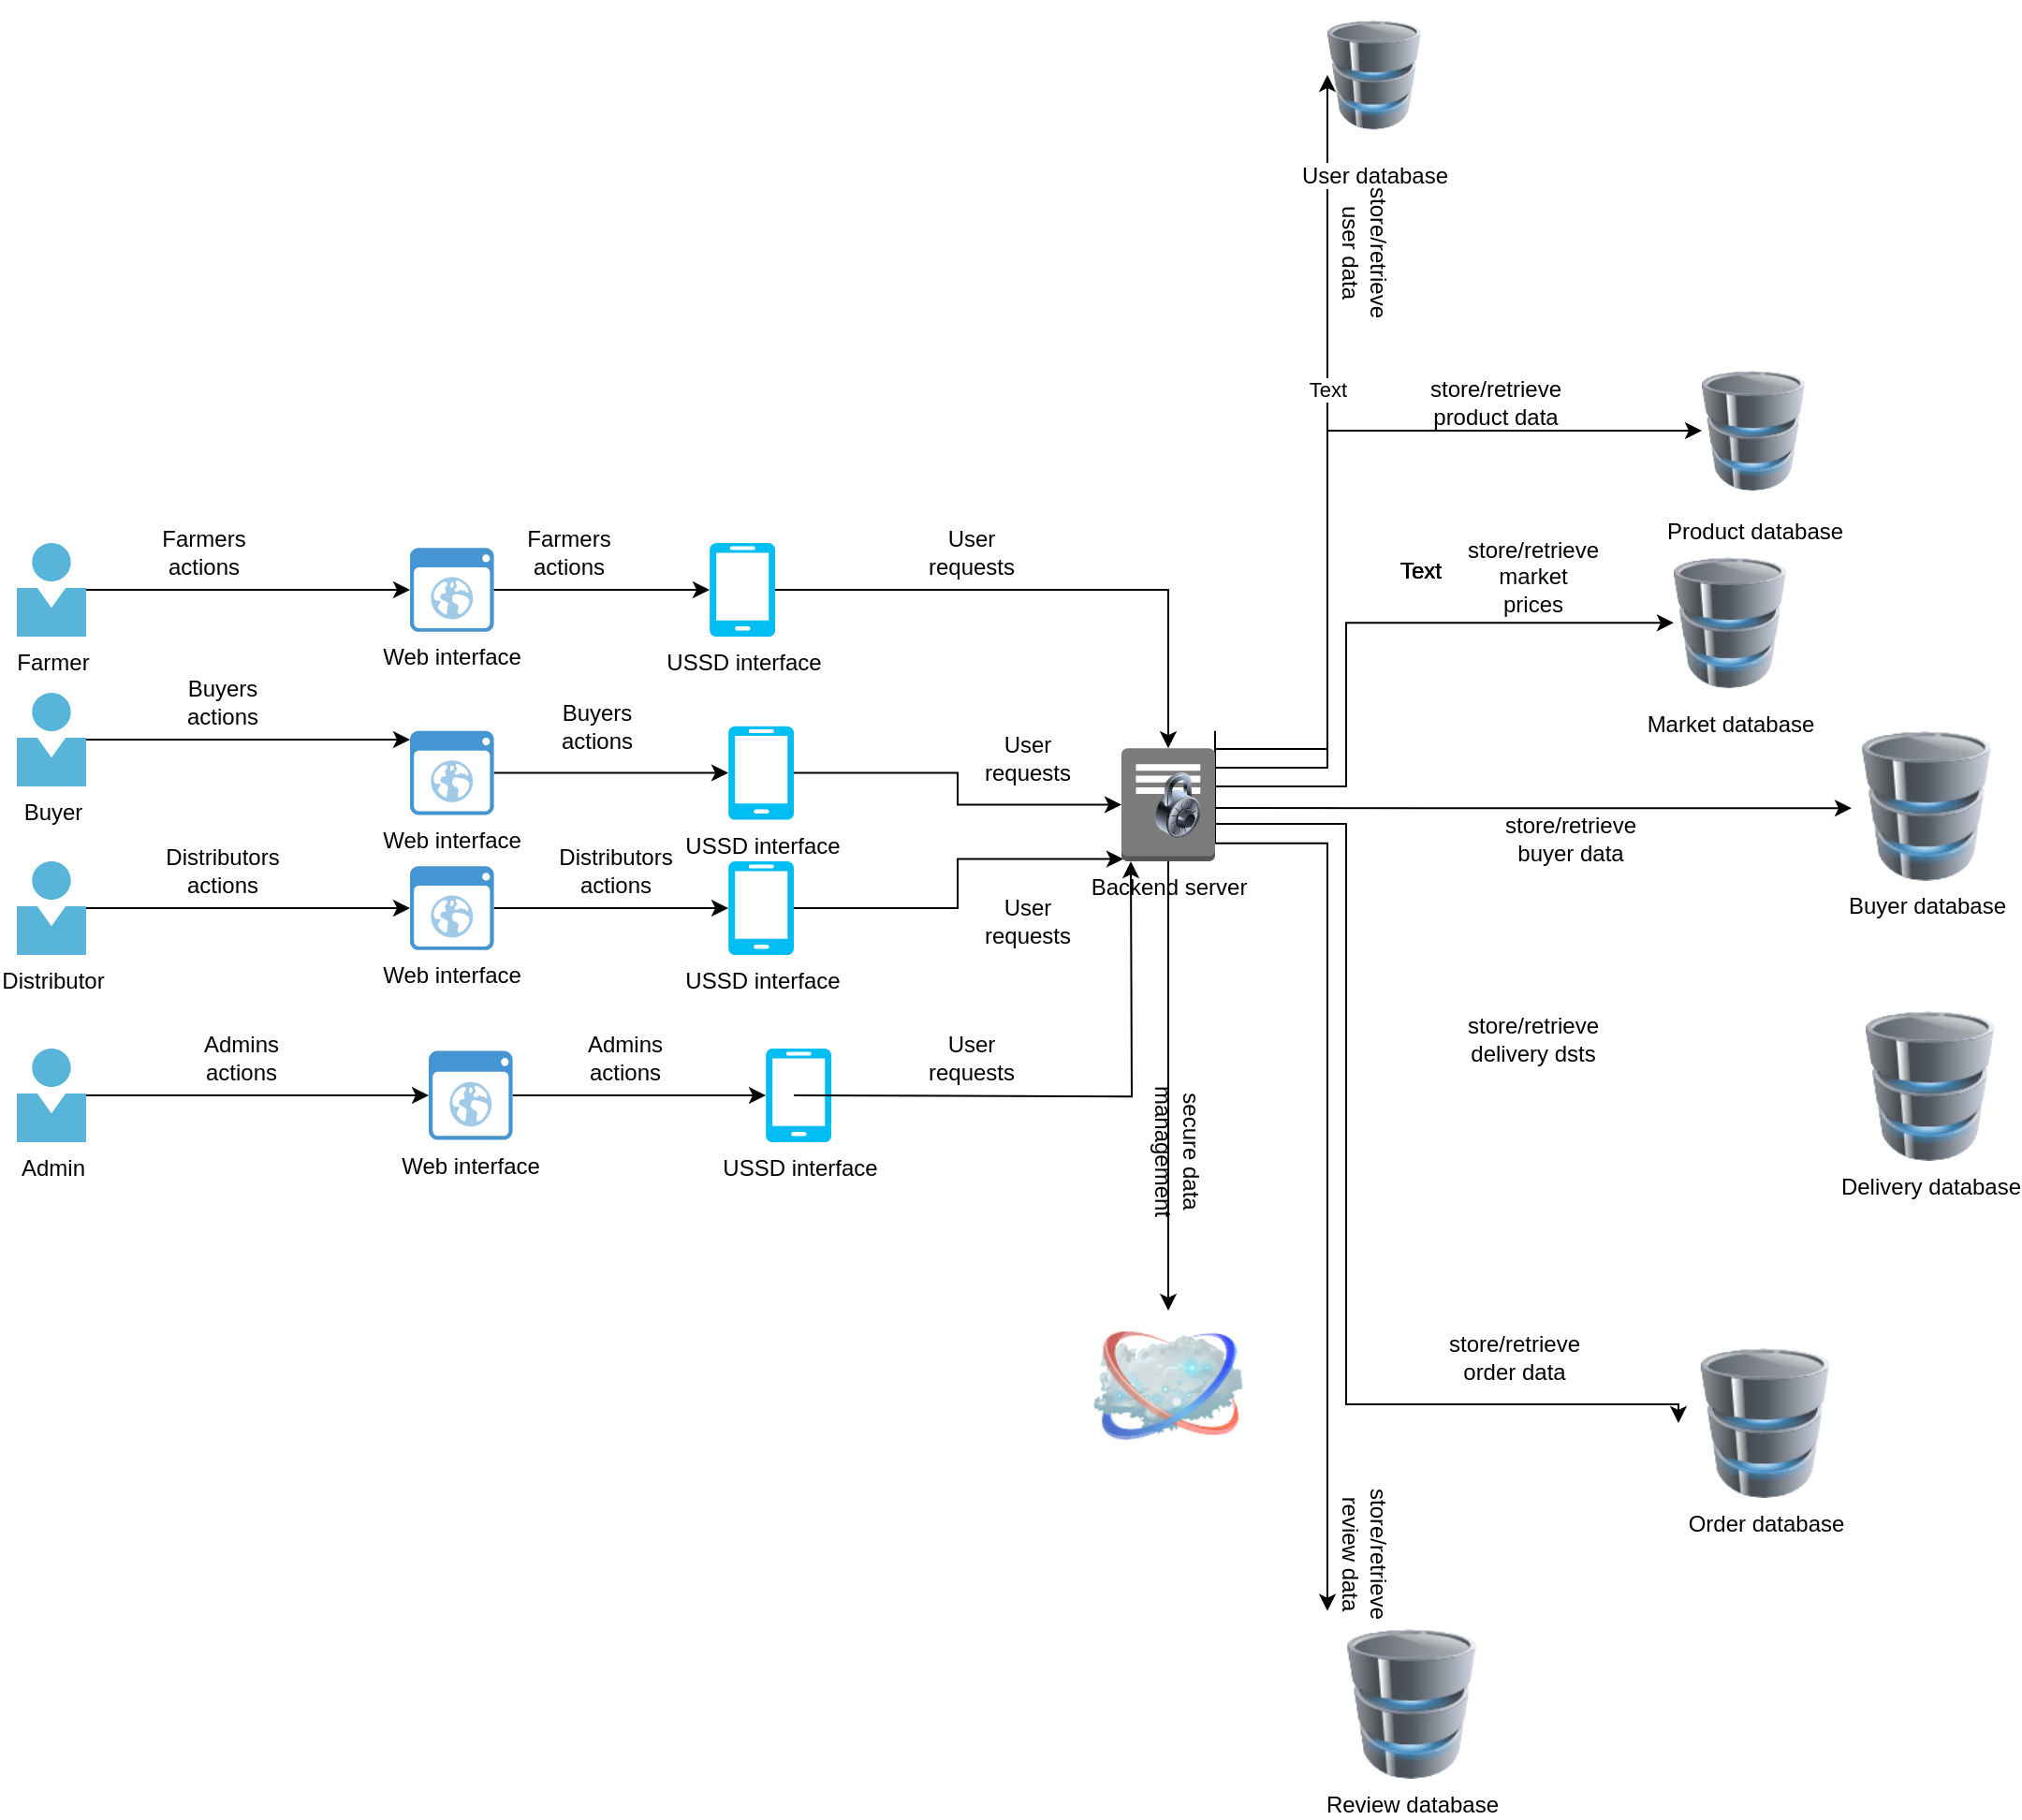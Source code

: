 <mxfile version="24.4.10" type="github">
  <diagram name="Page-1" id="iNCkGM2K7MBKwa0kxozi">
    <mxGraphModel dx="1088" dy="1569" grid="1" gridSize="10" guides="1" tooltips="1" connect="1" arrows="1" fold="1" page="1" pageScale="1" pageWidth="850" pageHeight="1100" math="0" shadow="0">
      <root>
        <mxCell id="0" />
        <mxCell id="1" parent="0" />
        <mxCell id="yUHNbqOCDe-aBX4DQZRA-5" value="Web interface" style="shadow=0;dashed=0;html=1;strokeColor=none;fillColor=#4495D1;labelPosition=center;verticalLabelPosition=bottom;verticalAlign=top;align=center;outlineConnect=0;shape=mxgraph.veeam.2d.web_ui;" vertex="1" parent="1">
          <mxGeometry x="340" y="12.6" width="44.8" height="44.8" as="geometry" />
        </mxCell>
        <mxCell id="yUHNbqOCDe-aBX4DQZRA-13" style="edgeStyle=orthogonalEdgeStyle;rounded=0;orthogonalLoop=1;jettySize=auto;html=1;" edge="1" parent="1" source="yUHNbqOCDe-aBX4DQZRA-6" target="yUHNbqOCDe-aBX4DQZRA-18">
          <mxGeometry relative="1" as="geometry">
            <mxPoint x="310.0" y="180" as="targetPoint" />
          </mxGeometry>
        </mxCell>
        <mxCell id="yUHNbqOCDe-aBX4DQZRA-6" value="Distributor" style="image;sketch=0;aspect=fixed;html=1;points=[];align=center;fontSize=12;image=img/lib/mscae/Person.svg;" vertex="1" parent="1">
          <mxGeometry x="130" y="180" width="37" height="50" as="geometry" />
        </mxCell>
        <mxCell id="yUHNbqOCDe-aBX4DQZRA-11" style="edgeStyle=orthogonalEdgeStyle;rounded=0;orthogonalLoop=1;jettySize=auto;html=1;" edge="1" parent="1" source="yUHNbqOCDe-aBX4DQZRA-7" target="yUHNbqOCDe-aBX4DQZRA-5">
          <mxGeometry relative="1" as="geometry" />
        </mxCell>
        <mxCell id="yUHNbqOCDe-aBX4DQZRA-7" value="Farmer" style="image;sketch=0;aspect=fixed;html=1;points=[];align=center;fontSize=12;image=img/lib/mscae/Person.svg;" vertex="1" parent="1">
          <mxGeometry x="130" y="10" width="37" height="50" as="geometry" />
        </mxCell>
        <mxCell id="yUHNbqOCDe-aBX4DQZRA-14" style="edgeStyle=orthogonalEdgeStyle;rounded=0;orthogonalLoop=1;jettySize=auto;html=1;" edge="1" parent="1" source="yUHNbqOCDe-aBX4DQZRA-8" target="yUHNbqOCDe-aBX4DQZRA-17">
          <mxGeometry relative="1" as="geometry" />
        </mxCell>
        <mxCell id="yUHNbqOCDe-aBX4DQZRA-8" value="Admin" style="image;sketch=0;aspect=fixed;html=1;points=[];align=center;fontSize=12;image=img/lib/mscae/Person.svg;" vertex="1" parent="1">
          <mxGeometry x="130" y="280" width="37" height="50" as="geometry" />
        </mxCell>
        <mxCell id="yUHNbqOCDe-aBX4DQZRA-12" style="edgeStyle=orthogonalEdgeStyle;rounded=0;orthogonalLoop=1;jettySize=auto;html=1;" edge="1" parent="1" source="yUHNbqOCDe-aBX4DQZRA-9" target="yUHNbqOCDe-aBX4DQZRA-16">
          <mxGeometry relative="1" as="geometry">
            <Array as="points">
              <mxPoint x="380" y="115" />
              <mxPoint x="380" y="142" />
            </Array>
          </mxGeometry>
        </mxCell>
        <mxCell id="yUHNbqOCDe-aBX4DQZRA-9" value="Buyer" style="image;sketch=0;aspect=fixed;html=1;points=[];align=center;fontSize=12;image=img/lib/mscae/Person.svg;" vertex="1" parent="1">
          <mxGeometry x="130" y="90" width="37" height="50" as="geometry" />
        </mxCell>
        <mxCell id="yUHNbqOCDe-aBX4DQZRA-39" style="edgeStyle=orthogonalEdgeStyle;rounded=0;orthogonalLoop=1;jettySize=auto;html=1;entryX=0;entryY=0.5;entryDx=0;entryDy=0;" edge="1" parent="1" source="yUHNbqOCDe-aBX4DQZRA-15" target="yUHNbqOCDe-aBX4DQZRA-32">
          <mxGeometry relative="1" as="geometry">
            <Array as="points">
              <mxPoint x="830" y="130" />
            </Array>
          </mxGeometry>
        </mxCell>
        <mxCell id="yUHNbqOCDe-aBX4DQZRA-83" value="Text" style="edgeLabel;html=1;align=center;verticalAlign=middle;resizable=0;points=[];" vertex="1" connectable="0" parent="yUHNbqOCDe-aBX4DQZRA-39">
          <mxGeometry x="0.22" relative="1" as="geometry">
            <mxPoint as="offset" />
          </mxGeometry>
        </mxCell>
        <mxCell id="yUHNbqOCDe-aBX4DQZRA-40" style="edgeStyle=orthogonalEdgeStyle;rounded=0;orthogonalLoop=1;jettySize=auto;html=1;entryX=0;entryY=0.5;entryDx=0;entryDy=0;" edge="1" parent="1" source="yUHNbqOCDe-aBX4DQZRA-15" target="yUHNbqOCDe-aBX4DQZRA-33">
          <mxGeometry relative="1" as="geometry">
            <Array as="points">
              <mxPoint x="830" y="120" />
              <mxPoint x="830" y="-50" />
            </Array>
          </mxGeometry>
        </mxCell>
        <mxCell id="yUHNbqOCDe-aBX4DQZRA-41" style="edgeStyle=orthogonalEdgeStyle;rounded=0;orthogonalLoop=1;jettySize=auto;html=1;entryX=0;entryY=0.5;entryDx=0;entryDy=0;" edge="1" parent="1" source="yUHNbqOCDe-aBX4DQZRA-15" target="yUHNbqOCDe-aBX4DQZRA-38">
          <mxGeometry relative="1" as="geometry">
            <Array as="points">
              <mxPoint x="840" y="140" />
              <mxPoint x="840" y="53" />
            </Array>
          </mxGeometry>
        </mxCell>
        <mxCell id="yUHNbqOCDe-aBX4DQZRA-42" style="edgeStyle=orthogonalEdgeStyle;rounded=0;orthogonalLoop=1;jettySize=auto;html=1;entryX=0;entryY=0.5;entryDx=0;entryDy=0;" edge="1" parent="1">
          <mxGeometry relative="1" as="geometry">
            <mxPoint x="770" y="151.558" as="sourcePoint" />
            <mxPoint x="1110" y="151.59" as="targetPoint" />
            <Array as="points">
              <mxPoint x="940" y="151.19" />
            </Array>
          </mxGeometry>
        </mxCell>
        <mxCell id="yUHNbqOCDe-aBX4DQZRA-44" style="edgeStyle=orthogonalEdgeStyle;rounded=0;orthogonalLoop=1;jettySize=auto;html=1;entryX=0;entryY=0.5;entryDx=0;entryDy=0;" edge="1" parent="1" source="yUHNbqOCDe-aBX4DQZRA-15" target="yUHNbqOCDe-aBX4DQZRA-35">
          <mxGeometry relative="1" as="geometry">
            <Array as="points">
              <mxPoint x="840" y="160" />
              <mxPoint x="840" y="470" />
              <mxPoint x="1017" y="470" />
            </Array>
          </mxGeometry>
        </mxCell>
        <mxCell id="yUHNbqOCDe-aBX4DQZRA-45" style="edgeStyle=orthogonalEdgeStyle;rounded=0;orthogonalLoop=1;jettySize=auto;html=1;entryX=0;entryY=0.5;entryDx=0;entryDy=0;" edge="1" parent="1">
          <mxGeometry relative="1" as="geometry">
            <mxPoint x="770" y="110.403" as="sourcePoint" />
            <mxPoint x="830" y="580.35" as="targetPoint" />
            <Array as="points">
              <mxPoint x="770" y="170.4" />
              <mxPoint x="830" y="170.4" />
            </Array>
          </mxGeometry>
        </mxCell>
        <mxCell id="yUHNbqOCDe-aBX4DQZRA-49" style="edgeStyle=orthogonalEdgeStyle;rounded=0;orthogonalLoop=1;jettySize=auto;html=1;" edge="1" parent="1" source="yUHNbqOCDe-aBX4DQZRA-15" target="yUHNbqOCDe-aBX4DQZRA-46">
          <mxGeometry relative="1" as="geometry" />
        </mxCell>
        <mxCell id="yUHNbqOCDe-aBX4DQZRA-15" value="Backend server" style="outlineConnect=0;dashed=0;verticalLabelPosition=bottom;verticalAlign=top;align=center;html=1;shape=mxgraph.aws3.traditional_server;fillColor=#7D7C7C;gradientColor=none;direction=east;" vertex="1" parent="1">
          <mxGeometry x="720" y="119.6" width="50" height="60.4" as="geometry" />
        </mxCell>
        <mxCell id="yUHNbqOCDe-aBX4DQZRA-25" value="" style="edgeStyle=orthogonalEdgeStyle;rounded=0;orthogonalLoop=1;jettySize=auto;html=1;" edge="1" parent="1" source="yUHNbqOCDe-aBX4DQZRA-16" target="yUHNbqOCDe-aBX4DQZRA-22">
          <mxGeometry relative="1" as="geometry" />
        </mxCell>
        <mxCell id="yUHNbqOCDe-aBX4DQZRA-16" value="Web interface" style="shadow=0;dashed=0;html=1;strokeColor=none;fillColor=#4495D1;labelPosition=center;verticalLabelPosition=bottom;verticalAlign=top;align=center;outlineConnect=0;shape=mxgraph.veeam.2d.web_ui;" vertex="1" parent="1">
          <mxGeometry x="340" y="110.4" width="44.8" height="44.8" as="geometry" />
        </mxCell>
        <mxCell id="yUHNbqOCDe-aBX4DQZRA-27" value="" style="edgeStyle=orthogonalEdgeStyle;rounded=0;orthogonalLoop=1;jettySize=auto;html=1;" edge="1" parent="1" source="yUHNbqOCDe-aBX4DQZRA-17" target="yUHNbqOCDe-aBX4DQZRA-20">
          <mxGeometry relative="1" as="geometry" />
        </mxCell>
        <mxCell id="yUHNbqOCDe-aBX4DQZRA-17" value="Web interface" style="shadow=0;dashed=0;html=1;strokeColor=none;fillColor=#4495D1;labelPosition=center;verticalLabelPosition=bottom;verticalAlign=top;align=center;outlineConnect=0;shape=mxgraph.veeam.2d.web_ui;" vertex="1" parent="1">
          <mxGeometry x="350" y="281.3" width="44.8" height="47.4" as="geometry" />
        </mxCell>
        <mxCell id="yUHNbqOCDe-aBX4DQZRA-26" value="" style="edgeStyle=orthogonalEdgeStyle;rounded=0;orthogonalLoop=1;jettySize=auto;html=1;" edge="1" parent="1" source="yUHNbqOCDe-aBX4DQZRA-18" target="yUHNbqOCDe-aBX4DQZRA-21">
          <mxGeometry relative="1" as="geometry" />
        </mxCell>
        <mxCell id="yUHNbqOCDe-aBX4DQZRA-18" value="Web interface" style="shadow=0;dashed=0;html=1;strokeColor=none;fillColor=#4495D1;labelPosition=center;verticalLabelPosition=bottom;verticalAlign=top;align=center;outlineConnect=0;shape=mxgraph.veeam.2d.web_ui;" vertex="1" parent="1">
          <mxGeometry x="340" y="182.6" width="44.8" height="44.8" as="geometry" />
        </mxCell>
        <mxCell id="yUHNbqOCDe-aBX4DQZRA-20" value="USSD interface" style="verticalLabelPosition=bottom;html=1;verticalAlign=top;align=center;strokeColor=none;fillColor=#00BEF2;shape=mxgraph.azure.mobile;pointerEvents=1;" vertex="1" parent="1">
          <mxGeometry x="530" y="280" width="35" height="50" as="geometry" />
        </mxCell>
        <mxCell id="yUHNbqOCDe-aBX4DQZRA-21" value="USSD interface" style="verticalLabelPosition=bottom;html=1;verticalAlign=top;align=center;strokeColor=none;fillColor=#00BEF2;shape=mxgraph.azure.mobile;pointerEvents=1;" vertex="1" parent="1">
          <mxGeometry x="510" y="180" width="35" height="50" as="geometry" />
        </mxCell>
        <mxCell id="yUHNbqOCDe-aBX4DQZRA-22" value="USSD interface" style="verticalLabelPosition=bottom;html=1;verticalAlign=top;align=center;strokeColor=none;fillColor=#00BEF2;shape=mxgraph.azure.mobile;pointerEvents=1;" vertex="1" parent="1">
          <mxGeometry x="510" y="107.8" width="35" height="50" as="geometry" />
        </mxCell>
        <mxCell id="yUHNbqOCDe-aBX4DQZRA-28" style="edgeStyle=orthogonalEdgeStyle;rounded=0;orthogonalLoop=1;jettySize=auto;html=1;" edge="1" parent="1" source="yUHNbqOCDe-aBX4DQZRA-23" target="yUHNbqOCDe-aBX4DQZRA-15">
          <mxGeometry relative="1" as="geometry" />
        </mxCell>
        <mxCell id="yUHNbqOCDe-aBX4DQZRA-23" value="USSD interface" style="verticalLabelPosition=bottom;html=1;verticalAlign=top;align=center;strokeColor=none;fillColor=#00BEF2;shape=mxgraph.azure.mobile;pointerEvents=1;" vertex="1" parent="1">
          <mxGeometry x="500" y="10.0" width="35" height="50" as="geometry" />
        </mxCell>
        <mxCell id="yUHNbqOCDe-aBX4DQZRA-24" style="edgeStyle=orthogonalEdgeStyle;rounded=0;orthogonalLoop=1;jettySize=auto;html=1;entryX=0;entryY=0.5;entryDx=0;entryDy=0;entryPerimeter=0;" edge="1" parent="1" source="yUHNbqOCDe-aBX4DQZRA-5" target="yUHNbqOCDe-aBX4DQZRA-23">
          <mxGeometry relative="1" as="geometry" />
        </mxCell>
        <mxCell id="yUHNbqOCDe-aBX4DQZRA-29" style="edgeStyle=orthogonalEdgeStyle;rounded=0;orthogonalLoop=1;jettySize=auto;html=1;entryX=0.5;entryY=1;entryDx=0;entryDy=0;entryPerimeter=0;" edge="1" parent="1">
          <mxGeometry relative="1" as="geometry">
            <mxPoint x="545" y="305.053" as="sourcePoint" />
            <mxPoint x="725" y="180" as="targetPoint" />
          </mxGeometry>
        </mxCell>
        <mxCell id="yUHNbqOCDe-aBX4DQZRA-30" style="edgeStyle=orthogonalEdgeStyle;rounded=0;orthogonalLoop=1;jettySize=auto;html=1;entryX=0.02;entryY=0.98;entryDx=0;entryDy=0;entryPerimeter=0;" edge="1" parent="1" source="yUHNbqOCDe-aBX4DQZRA-21" target="yUHNbqOCDe-aBX4DQZRA-15">
          <mxGeometry relative="1" as="geometry" />
        </mxCell>
        <mxCell id="yUHNbqOCDe-aBX4DQZRA-31" style="edgeStyle=orthogonalEdgeStyle;rounded=0;orthogonalLoop=1;jettySize=auto;html=1;entryX=0;entryY=0.5;entryDx=0;entryDy=0;entryPerimeter=0;" edge="1" parent="1" source="yUHNbqOCDe-aBX4DQZRA-22" target="yUHNbqOCDe-aBX4DQZRA-15">
          <mxGeometry relative="1" as="geometry" />
        </mxCell>
        <mxCell id="yUHNbqOCDe-aBX4DQZRA-32" value="User database" style="image;html=1;image=img/lib/clip_art/computers/Database_128x128.png" vertex="1" parent="1">
          <mxGeometry x="830" y="-280" width="50" height="80" as="geometry" />
        </mxCell>
        <mxCell id="yUHNbqOCDe-aBX4DQZRA-33" value="Product database" style="image;html=1;image=img/lib/clip_art/computers/Database_128x128.png" vertex="1" parent="1">
          <mxGeometry x="1030" y="-90" width="55" height="80" as="geometry" />
        </mxCell>
        <mxCell id="yUHNbqOCDe-aBX4DQZRA-34" value="Review database" style="image;html=1;image=img/lib/clip_art/computers/Database_128x128.png" vertex="1" parent="1">
          <mxGeometry x="830" y="590" width="90" height="80" as="geometry" />
        </mxCell>
        <mxCell id="yUHNbqOCDe-aBX4DQZRA-35" value="Order database" style="image;html=1;image=img/lib/clip_art/computers/Database_128x128.png" vertex="1" parent="1">
          <mxGeometry x="1017.5" y="440" width="92.5" height="80" as="geometry" />
        </mxCell>
        <mxCell id="yUHNbqOCDe-aBX4DQZRA-36" value="Delivery database" style="image;html=1;image=img/lib/clip_art/computers/Database_128x128.png" vertex="1" parent="1">
          <mxGeometry x="1113.75" y="260" width="76.25" height="80" as="geometry" />
        </mxCell>
        <mxCell id="yUHNbqOCDe-aBX4DQZRA-84" style="edgeStyle=orthogonalEdgeStyle;rounded=0;orthogonalLoop=1;jettySize=auto;html=1;exitX=0;exitY=0.5;exitDx=0;exitDy=0;" edge="1" parent="1" source="yUHNbqOCDe-aBX4DQZRA-37">
          <mxGeometry relative="1" as="geometry">
            <mxPoint x="1109.895" y="149.947" as="targetPoint" />
          </mxGeometry>
        </mxCell>
        <mxCell id="yUHNbqOCDe-aBX4DQZRA-37" value="Buyer database" style="image;html=1;image=img/lib/clip_art/computers/Database_128x128.png" vertex="1" parent="1">
          <mxGeometry x="1110" y="110.4" width="80" height="80" as="geometry" />
        </mxCell>
        <mxCell id="yUHNbqOCDe-aBX4DQZRA-38" value="Market database" style="image;html=1;image=img/lib/clip_art/computers/Database_128x128.png" vertex="1" parent="1">
          <mxGeometry x="1015" y="12.6" width="60" height="80" as="geometry" />
        </mxCell>
        <mxCell id="yUHNbqOCDe-aBX4DQZRA-46" value="" style="image;html=1;image=img/lib/clip_art/networking/Cloud_128x128.png" vertex="1" parent="1">
          <mxGeometry x="705" y="420" width="80" height="80" as="geometry" />
        </mxCell>
        <mxCell id="yUHNbqOCDe-aBX4DQZRA-50" value="secure data management" style="text;html=1;align=center;verticalAlign=middle;whiteSpace=wrap;rounded=0;rotation=90;" vertex="1" parent="1">
          <mxGeometry x="720" y="320" width="60" height="30" as="geometry" />
        </mxCell>
        <mxCell id="yUHNbqOCDe-aBX4DQZRA-51" value="store/retrieve user data" style="text;html=1;align=center;verticalAlign=middle;whiteSpace=wrap;rounded=0;rotation=90;" vertex="1" parent="1">
          <mxGeometry x="820" y="-160" width="60" height="30" as="geometry" />
        </mxCell>
        <mxCell id="yUHNbqOCDe-aBX4DQZRA-52" value="Text" style="text;html=1;align=center;verticalAlign=middle;whiteSpace=wrap;rounded=0;" vertex="1" parent="1">
          <mxGeometry x="850" y="10" width="60" height="30" as="geometry" />
        </mxCell>
        <mxCell id="yUHNbqOCDe-aBX4DQZRA-53" value="Text" style="text;html=1;align=center;verticalAlign=middle;whiteSpace=wrap;rounded=0;" vertex="1" parent="1">
          <mxGeometry x="850" y="10" width="60" height="30" as="geometry" />
        </mxCell>
        <mxCell id="yUHNbqOCDe-aBX4DQZRA-54" value="Text" style="text;html=1;align=center;verticalAlign=middle;whiteSpace=wrap;rounded=0;" vertex="1" parent="1">
          <mxGeometry x="850" y="10" width="60" height="30" as="geometry" />
        </mxCell>
        <mxCell id="yUHNbqOCDe-aBX4DQZRA-55" value="Text" style="text;html=1;align=center;verticalAlign=middle;whiteSpace=wrap;rounded=0;" vertex="1" parent="1">
          <mxGeometry x="850" y="10" width="60" height="30" as="geometry" />
        </mxCell>
        <mxCell id="yUHNbqOCDe-aBX4DQZRA-56" value="Text" style="text;html=1;align=center;verticalAlign=middle;whiteSpace=wrap;rounded=0;" vertex="1" parent="1">
          <mxGeometry x="850" y="10" width="60" height="30" as="geometry" />
        </mxCell>
        <mxCell id="yUHNbqOCDe-aBX4DQZRA-57" value="store/retrieve market prices" style="text;html=1;align=center;verticalAlign=middle;whiteSpace=wrap;rounded=0;" vertex="1" parent="1">
          <mxGeometry x="910" y="12.6" width="60" height="30" as="geometry" />
        </mxCell>
        <mxCell id="yUHNbqOCDe-aBX4DQZRA-58" value="store/retrieve product data" style="text;html=1;align=center;verticalAlign=middle;whiteSpace=wrap;rounded=0;" vertex="1" parent="1">
          <mxGeometry x="890" y="-80" width="60" height="30" as="geometry" />
        </mxCell>
        <mxCell id="yUHNbqOCDe-aBX4DQZRA-61" value="store/retrieve buyer data" style="text;html=1;align=center;verticalAlign=middle;whiteSpace=wrap;rounded=0;" vertex="1" parent="1">
          <mxGeometry x="930" y="152.6" width="60" height="30" as="geometry" />
        </mxCell>
        <mxCell id="yUHNbqOCDe-aBX4DQZRA-63" value="store/retrieve delivery dsts" style="text;html=1;align=center;verticalAlign=middle;whiteSpace=wrap;rounded=0;" vertex="1" parent="1">
          <mxGeometry x="910" y="260" width="60" height="30" as="geometry" />
        </mxCell>
        <mxCell id="yUHNbqOCDe-aBX4DQZRA-64" value="store/retrieve order data" style="text;html=1;align=center;verticalAlign=middle;whiteSpace=wrap;rounded=0;" vertex="1" parent="1">
          <mxGeometry x="900" y="430" width="60" height="30" as="geometry" />
        </mxCell>
        <mxCell id="yUHNbqOCDe-aBX4DQZRA-65" value="store/retrieve review data" style="text;html=1;align=center;verticalAlign=middle;whiteSpace=wrap;rounded=0;rotation=90;" vertex="1" parent="1">
          <mxGeometry x="820" y="535" width="60" height="30" as="geometry" />
        </mxCell>
        <mxCell id="yUHNbqOCDe-aBX4DQZRA-67" value="User requests" style="text;html=1;align=center;verticalAlign=middle;whiteSpace=wrap;rounded=0;" vertex="1" parent="1">
          <mxGeometry x="610" y="270" width="60" height="30" as="geometry" />
        </mxCell>
        <mxCell id="yUHNbqOCDe-aBX4DQZRA-68" value="Distributors actions" style="text;html=1;align=center;verticalAlign=middle;whiteSpace=wrap;rounded=0;" vertex="1" parent="1">
          <mxGeometry x="210" y="170" width="60" height="30" as="geometry" />
        </mxCell>
        <mxCell id="yUHNbqOCDe-aBX4DQZRA-69" value="Distributors actions" style="text;html=1;align=center;verticalAlign=middle;whiteSpace=wrap;rounded=0;" vertex="1" parent="1">
          <mxGeometry x="420" y="170" width="60" height="30" as="geometry" />
        </mxCell>
        <mxCell id="yUHNbqOCDe-aBX4DQZRA-70" value="Admins actions" style="text;html=1;align=center;verticalAlign=middle;whiteSpace=wrap;rounded=0;" vertex="1" parent="1">
          <mxGeometry x="425" y="270" width="60" height="30" as="geometry" />
        </mxCell>
        <mxCell id="yUHNbqOCDe-aBX4DQZRA-71" value="Admins actions" style="text;html=1;align=center;verticalAlign=middle;whiteSpace=wrap;rounded=0;" vertex="1" parent="1">
          <mxGeometry x="220" y="270" width="60" height="30" as="geometry" />
        </mxCell>
        <mxCell id="yUHNbqOCDe-aBX4DQZRA-72" value="Buyers actions" style="text;html=1;align=center;verticalAlign=middle;whiteSpace=wrap;rounded=0;" vertex="1" parent="1">
          <mxGeometry x="410" y="92.6" width="60" height="30" as="geometry" />
        </mxCell>
        <mxCell id="yUHNbqOCDe-aBX4DQZRA-73" value="Buyers actions" style="text;html=1;align=center;verticalAlign=middle;whiteSpace=wrap;rounded=0;" vertex="1" parent="1">
          <mxGeometry x="210" y="80.4" width="60" height="30" as="geometry" />
        </mxCell>
        <mxCell id="yUHNbqOCDe-aBX4DQZRA-74" value="Farmers actions" style="text;html=1;align=center;verticalAlign=middle;whiteSpace=wrap;rounded=0;" vertex="1" parent="1">
          <mxGeometry x="395" width="60" height="30" as="geometry" />
        </mxCell>
        <mxCell id="yUHNbqOCDe-aBX4DQZRA-75" value="Farmers actions" style="text;html=1;align=center;verticalAlign=middle;whiteSpace=wrap;rounded=0;" vertex="1" parent="1">
          <mxGeometry x="200" width="60" height="30" as="geometry" />
        </mxCell>
        <mxCell id="yUHNbqOCDe-aBX4DQZRA-77" value="User requests" style="text;html=1;align=center;verticalAlign=middle;whiteSpace=wrap;rounded=0;" vertex="1" parent="1">
          <mxGeometry x="640" y="197.4" width="60" height="30" as="geometry" />
        </mxCell>
        <mxCell id="yUHNbqOCDe-aBX4DQZRA-78" value="User requests" style="text;html=1;align=center;verticalAlign=middle;whiteSpace=wrap;rounded=0;" vertex="1" parent="1">
          <mxGeometry x="640" y="110" width="60" height="30" as="geometry" />
        </mxCell>
        <mxCell id="yUHNbqOCDe-aBX4DQZRA-79" value="User requests" style="text;html=1;align=center;verticalAlign=middle;whiteSpace=wrap;rounded=0;" vertex="1" parent="1">
          <mxGeometry x="610" width="60" height="30" as="geometry" />
        </mxCell>
        <mxCell id="yUHNbqOCDe-aBX4DQZRA-80" value="" style="image;html=1;image=img/lib/clip_art/general/Lock_128x128.png;movable=0;resizable=0;rotatable=0;deletable=0;editable=0;locked=1;connectable=0;" vertex="1" parent="1">
          <mxGeometry x="710" y="132.3" width="80" height="35" as="geometry" />
        </mxCell>
      </root>
    </mxGraphModel>
  </diagram>
</mxfile>
